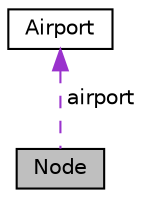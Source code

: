 digraph "Node"
{
 // LATEX_PDF_SIZE
  edge [fontname="Helvetica",fontsize="10",labelfontname="Helvetica",labelfontsize="10"];
  node [fontname="Helvetica",fontsize="10",shape=record];
  Node1 [label="Node",height=0.2,width=0.4,color="black", fillcolor="grey75", style="filled", fontcolor="black",tooltip=" "];
  Node2 -> Node1 [dir="back",color="darkorchid3",fontsize="10",style="dashed",label=" airport" ,fontname="Helvetica"];
  Node2 [label="Airport",height=0.2,width=0.4,color="black", fillcolor="white", style="filled",URL="$classAirport.html",tooltip="Class that represents an airport."];
}
